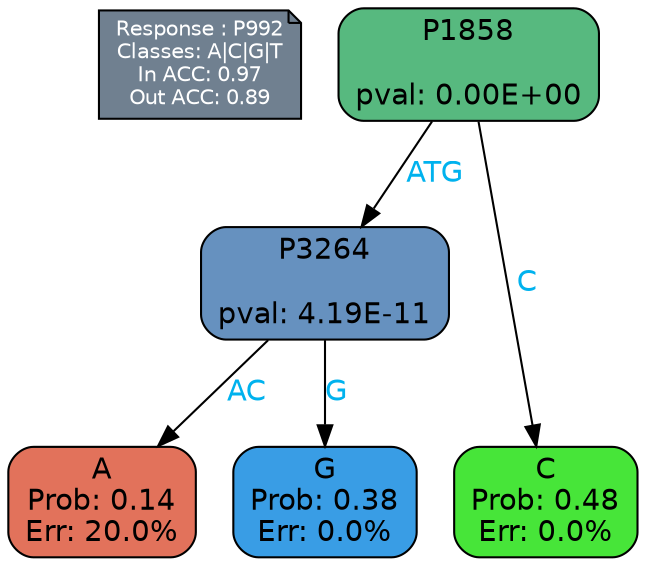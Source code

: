 digraph Tree {
node [shape=box, style="filled, rounded", color="black", fontname=helvetica] ;
graph [ranksep=equally, splines=polylines, bgcolor=transparent, dpi=600] ;
edge [fontname=helvetica] ;
LEGEND [label="Response : P992
Classes: A|C|G|T
In ACC: 0.97
Out ACC: 0.89
",shape=note,align=left,style=filled,fillcolor="slategray",fontcolor="white",fontsize=10];1 [label="P1858

pval: 0.00E+00", fillcolor="#57b97f"] ;
2 [label="P3264

pval: 4.19E-11", fillcolor="#6691bf"] ;
3 [label="A
Prob: 0.14
Err: 20.0%", fillcolor="#e2725b"] ;
4 [label="G
Prob: 0.38
Err: 0.0%", fillcolor="#399de5"] ;
5 [label="C
Prob: 0.48
Err: 0.0%", fillcolor="#47e539"] ;
1 -> 2 [label="ATG",fontcolor=deepskyblue2] ;
1 -> 5 [label="C",fontcolor=deepskyblue2] ;
2 -> 3 [label="AC",fontcolor=deepskyblue2] ;
2 -> 4 [label="G",fontcolor=deepskyblue2] ;
{rank = same; 3;4;5;}{rank = same; LEGEND;1;}}